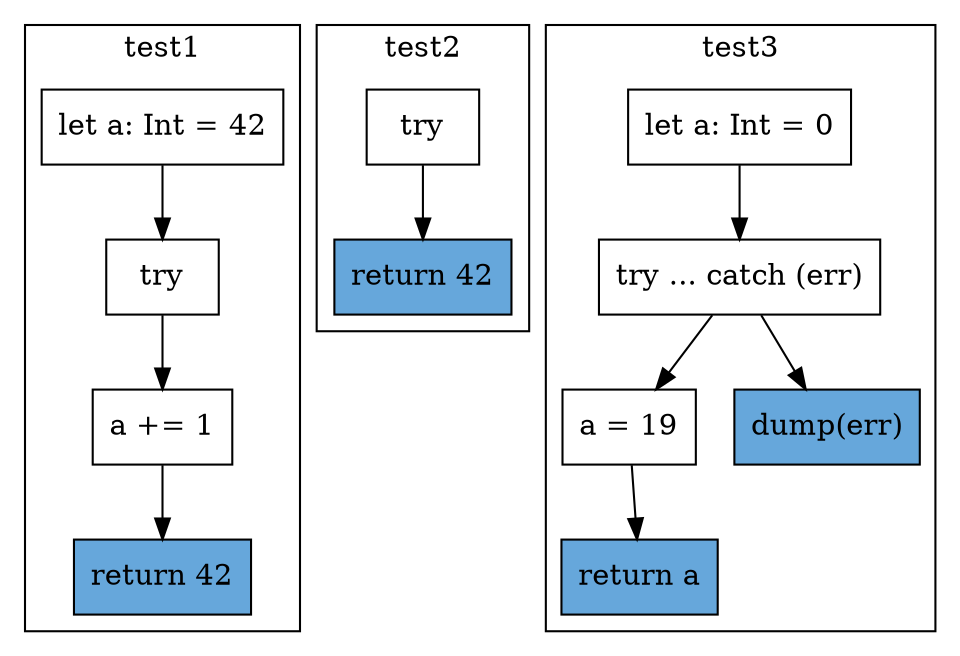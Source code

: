digraph "try" {
    node [shape=box];
    subgraph "cluster_test1" {
        label="test1";
        "test1_68" [label="let a: Int = 42"];
        "test1_69" [label="try"];
        "test1_70" [label="a += 1"];
        "test1_71" [label="return 42",style=filled,fillcolor="#66A7DB"];
        "test1_68" -> "test1_69";
        "test1_69" -> "test1_70";
        "test1_70" -> "test1_71";
    }
    subgraph "cluster_test2" {
        label="test2";
        "test2_72" [label="try"];
        "test2_73" [label="return 42",style=filled,fillcolor="#66A7DB"];
        "test2_72" -> "test2_73";
    }
    subgraph "cluster_test3" {
        label="test3";
        "test3_74" [label="let a: Int = 0"];
        "test3_75" [label="try ... catch (err)"];
        "test3_76" [label="a = 19"];
        "test3_77" [label="dump(err)",style=filled,fillcolor="#66A7DB"];
        "test3_78" [label="return a",style=filled,fillcolor="#66A7DB"];
        "test3_74" -> "test3_75";
        "test3_75" -> "test3_76";
        "test3_75" -> "test3_77";
        "test3_76" -> "test3_78";
    }
}
